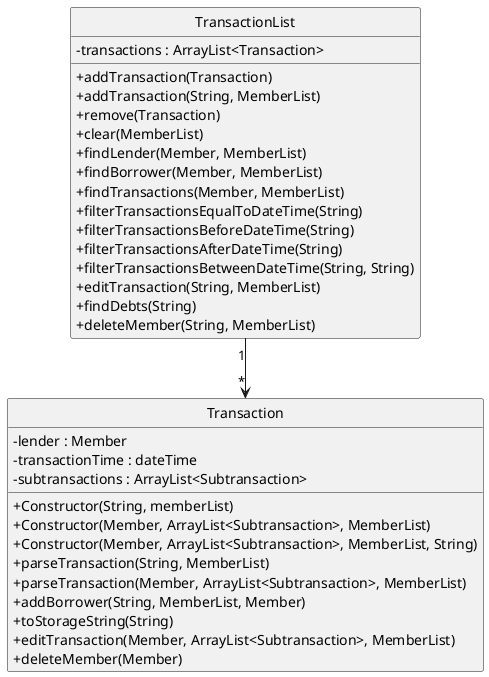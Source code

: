 @startuml
skinparam classAttributeIconSize 0
hide circle
class Transaction {
    - lender : Member
    - transactionTime : dateTime
    - subtransactions : ArrayList<Subtransaction>
    + Constructor(String, memberList)
    + Constructor(Member, ArrayList<Subtransaction>, MemberList)
    + Constructor(Member, ArrayList<Subtransaction>, MemberList, String)
    + parseTransaction(String, MemberList)
    + parseTransaction(Member, ArrayList<Subtransaction>, MemberList)
    + addBorrower(String, MemberList, Member)
    + toStorageString(String)
    + editTransaction(Member, ArrayList<Subtransaction>, MemberList)
    + deleteMember(Member)
}

class TransactionList {
    - transactions : ArrayList<Transaction>
    + addTransaction(Transaction)
    + addTransaction(String, MemberList)
    + remove(Transaction)
    + clear(MemberList)
    + findLender(Member, MemberList)
    + findBorrower(Member, MemberList)
    + findTransactions(Member, MemberList)
    + filterTransactionsEqualToDateTime(String)
    + filterTransactionsBeforeDateTime(String)
    + filterTransactionsAfterDateTime(String)
    + filterTransactionsBetweenDateTime(String, String)
    + editTransaction(String, MemberList)
    + findDebts(String)
    + deleteMember(String, MemberList)
}

TransactionList "1" --> "*" Transaction
@enduml